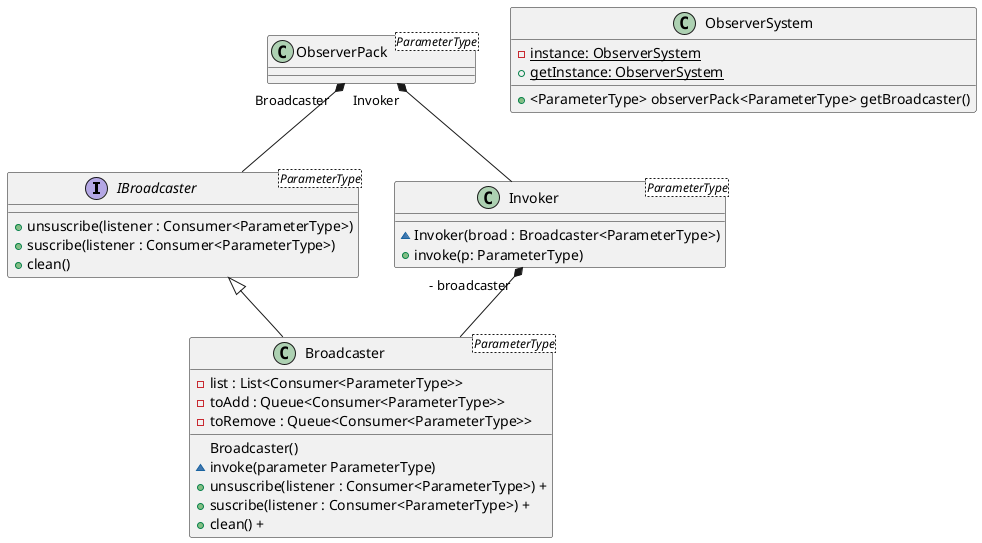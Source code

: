 @startuml

interface IBroadcaster<ParameterType>{
    +unsuscribe(listener : Consumer<ParameterType>)
    +suscribe(listener : Consumer<ParameterType>)
    +clean()
}

IBroadcaster <|-- Broadcaster

class Broadcaster<ParameterType>{
    -list : List<Consumer<ParameterType>>
    -toAdd : Queue<Consumer<ParameterType>>
    -toRemove : Queue<Consumer<ParameterType>>

    Broadcaster()
    ~ invoke(parameter ParameterType)
    +unsuscribe(listener : Consumer<ParameterType>) +
    +suscribe(listener : Consumer<ParameterType>) +
    +clean() +
}

class Invoker<ParameterType>{
    ~ Invoker(broad : Broadcaster<ParameterType>)
    + invoke(p: ParameterType)
}

class ObserverPack<ParameterType>{

}

ObserverPack "Broadcaster" *-- IBroadcaster
ObserverPack "Invoker" *-- Invoker
Invoker " - broadcaster" *-- Broadcaster

class ObserverSystem{
    - {static} instance: ObserverSystem
    + {static} getInstance: ObserverSystem
    + <ParameterType> observerPack<ParameterType> getBroadcaster()
}

@enduml